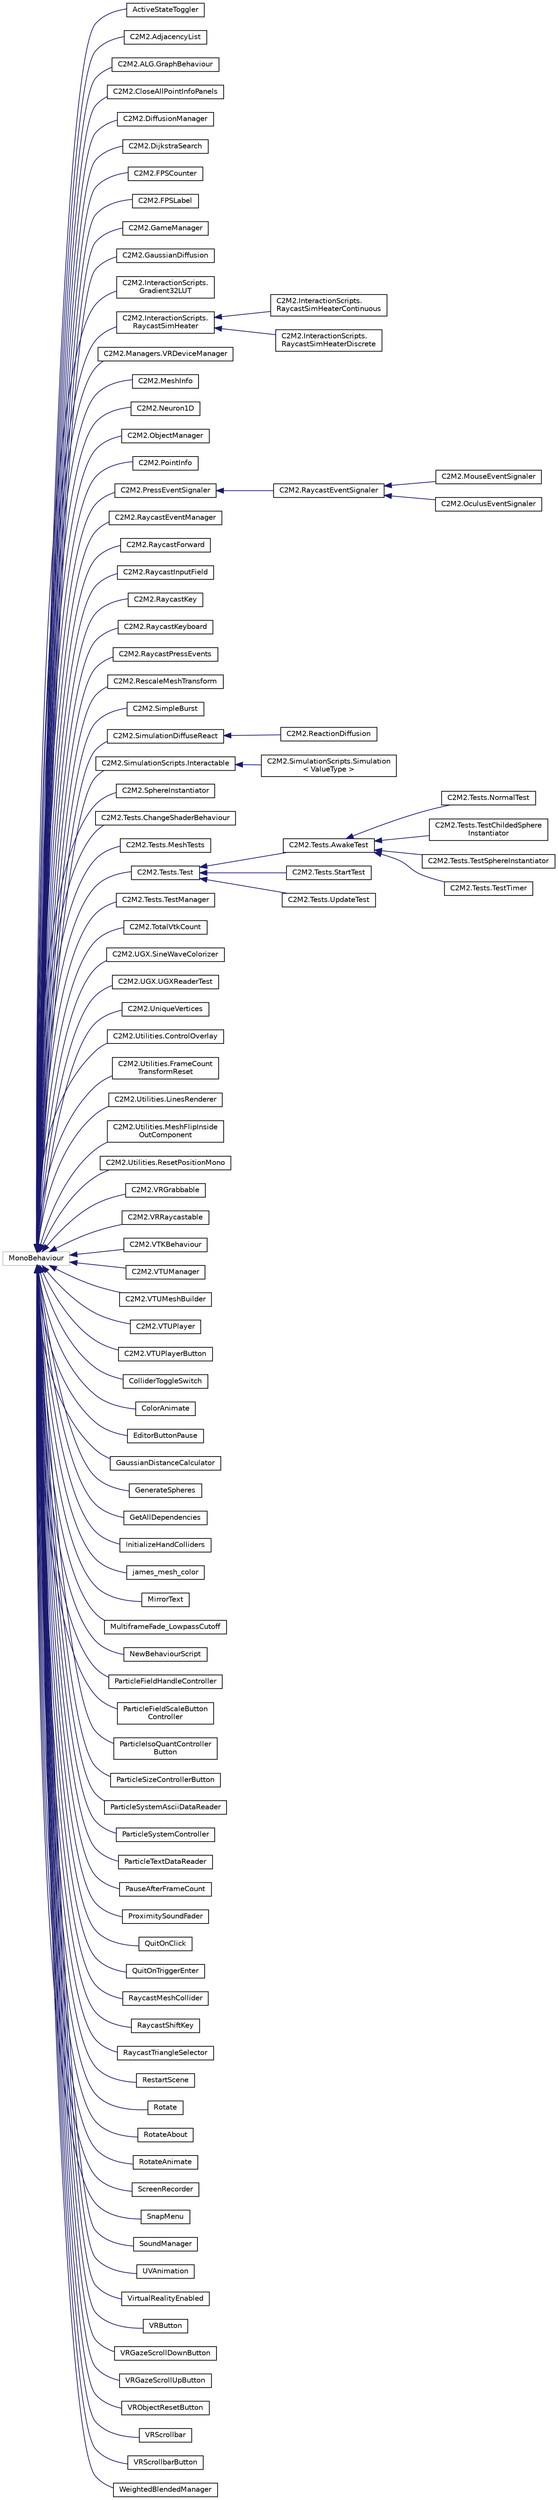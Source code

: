 digraph "Graphical Class Hierarchy"
{
 // LATEX_PDF_SIZE
  edge [fontname="Helvetica",fontsize="10",labelfontname="Helvetica",labelfontsize="10"];
  node [fontname="Helvetica",fontsize="10",shape=record];
  rankdir="LR";
  Node57 [label="MonoBehaviour",height=0.2,width=0.4,color="grey75", fillcolor="white", style="filled",tooltip=" "];
  Node57 -> Node0 [dir="back",color="midnightblue",fontsize="10",style="solid",fontname="Helvetica"];
  Node0 [label="ActiveStateToggler",height=0.2,width=0.4,color="black", fillcolor="white", style="filled",URL="$de/de3/class_active_state_toggler.html",tooltip=" "];
  Node57 -> Node59 [dir="back",color="midnightblue",fontsize="10",style="solid",fontname="Helvetica"];
  Node59 [label="C2M2.AdjacencyList",height=0.2,width=0.4,color="black", fillcolor="white", style="filled",URL="$d7/d24/class_c2_m2_1_1_adjacency_list.html",tooltip=" "];
  Node57 -> Node60 [dir="back",color="midnightblue",fontsize="10",style="solid",fontname="Helvetica"];
  Node60 [label="C2M2.ALG.GraphBehaviour",height=0.2,width=0.4,color="black", fillcolor="white", style="filled",URL="$d5/ddc/class_c2_m2_1_1_a_l_g_1_1_graph_behaviour.html",tooltip="Simple test behaviour to reorder and write out sparsity pattern of a reordered mesh"];
  Node57 -> Node61 [dir="back",color="midnightblue",fontsize="10",style="solid",fontname="Helvetica"];
  Node61 [label="C2M2.CloseAllPointInfoPanels",height=0.2,width=0.4,color="black", fillcolor="white", style="filled",URL="$d7/df5/class_c2_m2_1_1_close_all_point_info_panels.html",tooltip=" "];
  Node57 -> Node62 [dir="back",color="midnightblue",fontsize="10",style="solid",fontname="Helvetica"];
  Node62 [label="C2M2.DiffusionManager",height=0.2,width=0.4,color="black", fillcolor="white", style="filled",URL="$d4/d68/class_c2_m2_1_1_diffusion_manager.html",tooltip=" "];
  Node57 -> Node63 [dir="back",color="midnightblue",fontsize="10",style="solid",fontname="Helvetica"];
  Node63 [label="C2M2.DijkstraSearch",height=0.2,width=0.4,color="black", fillcolor="white", style="filled",URL="$d8/dbf/class_c2_m2_1_1_dijkstra_search.html",tooltip=" "];
  Node57 -> Node64 [dir="back",color="midnightblue",fontsize="10",style="solid",fontname="Helvetica"];
  Node64 [label="C2M2.FPSCounter",height=0.2,width=0.4,color="black", fillcolor="white", style="filled",URL="$de/de9/class_c2_m2_1_1_f_p_s_counter.html",tooltip=" "];
  Node57 -> Node65 [dir="back",color="midnightblue",fontsize="10",style="solid",fontname="Helvetica"];
  Node65 [label="C2M2.FPSLabel",height=0.2,width=0.4,color="black", fillcolor="white", style="filled",URL="$d3/def/class_c2_m2_1_1_f_p_s_label.html",tooltip=" "];
  Node57 -> Node66 [dir="back",color="midnightblue",fontsize="10",style="solid",fontname="Helvetica"];
  Node66 [label="C2M2.GameManager",height=0.2,width=0.4,color="black", fillcolor="white", style="filled",URL="$d1/d4e/class_c2_m2_1_1_game_manager.html",tooltip=" "];
  Node57 -> Node67 [dir="back",color="midnightblue",fontsize="10",style="solid",fontname="Helvetica"];
  Node67 [label="C2M2.GaussianDiffusion",height=0.2,width=0.4,color="black", fillcolor="white", style="filled",URL="$d8/dfb/class_c2_m2_1_1_gaussian_diffusion.html",tooltip=" "];
  Node57 -> Node68 [dir="back",color="midnightblue",fontsize="10",style="solid",fontname="Helvetica"];
  Node68 [label="C2M2.InteractionScripts.\lGradient32LUT",height=0.2,width=0.4,color="black", fillcolor="white", style="filled",URL="$dd/d96/class_c2_m2_1_1_interaction_scripts_1_1_gradient32_l_u_t.html",tooltip="Create a fast and memory-friendly lookup table of Color32's."];
  Node57 -> Node69 [dir="back",color="midnightblue",fontsize="10",style="solid",fontname="Helvetica"];
  Node69 [label="C2M2.InteractionScripts.\lRaycastSimHeater",height=0.2,width=0.4,color="black", fillcolor="white", style="filled",URL="$d6/d31/class_c2_m2_1_1_interaction_scripts_1_1_raycast_sim_heater.html",tooltip=" "];
  Node69 -> Node70 [dir="back",color="midnightblue",fontsize="10",style="solid",fontname="Helvetica"];
  Node70 [label="C2M2.InteractionScripts.\lRaycastSimHeaterContinuous",height=0.2,width=0.4,color="black", fillcolor="white", style="filled",URL="$d4/d58/class_c2_m2_1_1_interaction_scripts_1_1_raycast_sim_heater_continuous.html",tooltip=" "];
  Node69 -> Node71 [dir="back",color="midnightblue",fontsize="10",style="solid",fontname="Helvetica"];
  Node71 [label="C2M2.InteractionScripts.\lRaycastSimHeaterDiscrete",height=0.2,width=0.4,color="black", fillcolor="white", style="filled",URL="$d6/d10/class_c2_m2_1_1_interaction_scripts_1_1_raycast_sim_heater_discrete.html",tooltip=" "];
  Node57 -> Node72 [dir="back",color="midnightblue",fontsize="10",style="solid",fontname="Helvetica"];
  Node72 [label="C2M2.Managers.VRDeviceManager",height=0.2,width=0.4,color="black", fillcolor="white", style="filled",URL="$db/d55/class_c2_m2_1_1_managers_1_1_v_r_device_manager.html",tooltip="Make sure that a VR device is loaded before using OVRPlayerController. If none is loaded,..."];
  Node57 -> Node73 [dir="back",color="midnightblue",fontsize="10",style="solid",fontname="Helvetica"];
  Node73 [label="C2M2.MeshInfo",height=0.2,width=0.4,color="black", fillcolor="white", style="filled",URL="$d2/d24/class_c2_m2_1_1_mesh_info.html",tooltip="Create and store additional mesh info like an adjacency list, array of unique vertices,..."];
  Node57 -> Node74 [dir="back",color="midnightblue",fontsize="10",style="solid",fontname="Helvetica"];
  Node74 [label="C2M2.Neuron1D",height=0.2,width=0.4,color="black", fillcolor="white", style="filled",URL="$d1/dd6/class_c2_m2_1_1_neuron1_d.html",tooltip="Read in a map associating 1D neuron vertices to 3D mesh vertices."];
  Node57 -> Node75 [dir="back",color="midnightblue",fontsize="10",style="solid",fontname="Helvetica"];
  Node75 [label="C2M2.ObjectManager",height=0.2,width=0.4,color="black", fillcolor="white", style="filled",URL="$d4/dfa/class_c2_m2_1_1_object_manager.html",tooltip=" "];
  Node57 -> Node76 [dir="back",color="midnightblue",fontsize="10",style="solid",fontname="Helvetica"];
  Node76 [label="C2M2.PointInfo",height=0.2,width=0.4,color="black", fillcolor="white", style="filled",URL="$d6/dfd/class_c2_m2_1_1_point_info.html",tooltip="Store useful information about individual simulation vertices, and spawn info panels to display that ..."];
  Node57 -> Node77 [dir="back",color="midnightblue",fontsize="10",style="solid",fontname="Helvetica"];
  Node77 [label="C2M2.PressEventSignaler",height=0.2,width=0.4,color="black", fillcolor="white", style="filled",URL="$d6/d51/class_c2_m2_1_1_press_event_signaler.html",tooltip="Send press, holdPress, and endPress events based on set values of Pressed and RaycastTriggerManager"];
  Node77 -> Node78 [dir="back",color="midnightblue",fontsize="10",style="solid",fontname="Helvetica"];
  Node78 [label="C2M2.RaycastEventSignaler",height=0.2,width=0.4,color="black", fillcolor="white", style="filled",URL="$db/d3b/class_c2_m2_1_1_raycast_event_signaler.html",tooltip=" "];
  Node78 -> Node79 [dir="back",color="midnightblue",fontsize="10",style="solid",fontname="Helvetica"];
  Node79 [label="C2M2.MouseEventSignaler",height=0.2,width=0.4,color="black", fillcolor="white", style="filled",URL="$da/d9d/class_c2_m2_1_1_mouse_event_signaler.html",tooltip=" "];
  Node78 -> Node80 [dir="back",color="midnightblue",fontsize="10",style="solid",fontname="Helvetica"];
  Node80 [label="C2M2.OculusEventSignaler",height=0.2,width=0.4,color="black", fillcolor="white", style="filled",URL="$db/d5e/class_c2_m2_1_1_oculus_event_signaler.html",tooltip="Activate raycast triggers using oculus controller buttons and fingertip distance"];
  Node57 -> Node81 [dir="back",color="midnightblue",fontsize="10",style="solid",fontname="Helvetica"];
  Node81 [label="C2M2.RaycastEventManager",height=0.2,width=0.4,color="black", fillcolor="white", style="filled",URL="$d7/dcb/class_c2_m2_1_1_raycast_event_manager.html",tooltip="Attach this script to parent gameObject, create one child with one raycast trigger per child...."];
  Node57 -> Node82 [dir="back",color="midnightblue",fontsize="10",style="solid",fontname="Helvetica"];
  Node82 [label="C2M2.RaycastForward",height=0.2,width=0.4,color="black", fillcolor="white", style="filled",URL="$d2/ddc/class_c2_m2_1_1_raycast_forward.html",tooltip=" "];
  Node57 -> Node83 [dir="back",color="midnightblue",fontsize="10",style="solid",fontname="Helvetica"];
  Node83 [label="C2M2.RaycastInputField",height=0.2,width=0.4,color="black", fillcolor="white", style="filled",URL="$df/d1a/class_c2_m2_1_1_raycast_input_field.html",tooltip=" "];
  Node57 -> Node84 [dir="back",color="midnightblue",fontsize="10",style="solid",fontname="Helvetica"];
  Node84 [label="C2M2.RaycastKey",height=0.2,width=0.4,color="black", fillcolor="white", style="filled",URL="$d0/d7b/class_c2_m2_1_1_raycast_key.html",tooltip=" "];
  Node57 -> Node85 [dir="back",color="midnightblue",fontsize="10",style="solid",fontname="Helvetica"];
  Node85 [label="C2M2.RaycastKeyboard",height=0.2,width=0.4,color="black", fillcolor="white", style="filled",URL="$db/db3/class_c2_m2_1_1_raycast_keyboard.html",tooltip=" "];
  Node57 -> Node86 [dir="back",color="midnightblue",fontsize="10",style="solid",fontname="Helvetica"];
  Node86 [label="C2M2.RaycastPressEvents",height=0.2,width=0.4,color="black", fillcolor="white", style="filled",URL="$dd/dab/class_c2_m2_1_1_raycast_press_events.html",tooltip="Store custom events that the corresponding RaycastTriggerManager will invoke"];
  Node57 -> Node87 [dir="back",color="midnightblue",fontsize="10",style="solid",fontname="Helvetica"];
  Node87 [label="C2M2.RescaleMeshTransform",height=0.2,width=0.4,color="black", fillcolor="white", style="filled",URL="$de/dfc/class_c2_m2_1_1_rescale_mesh_transform.html",tooltip="Monobehaviour to allow rescaling meshes in editor"];
  Node57 -> Node88 [dir="back",color="midnightblue",fontsize="10",style="solid",fontname="Helvetica"];
  Node88 [label="C2M2.SimpleBurst",height=0.2,width=0.4,color="black", fillcolor="white", style="filled",URL="$db/da7/class_c2_m2_1_1_simple_burst.html",tooltip="Simple example of how to use BURST in Unity/C#"];
  Node57 -> Node89 [dir="back",color="midnightblue",fontsize="10",style="solid",fontname="Helvetica"];
  Node89 [label="C2M2.SimulationDiffuseReact",height=0.2,width=0.4,color="black", fillcolor="white", style="filled",URL="$d9/d81/class_c2_m2_1_1_simulation_diffuse_react.html",tooltip="Provide a general access point for information regarding a live simulation. Simulations should inheri..."];
  Node89 -> Node90 [dir="back",color="midnightblue",fontsize="10",style="solid",fontname="Helvetica"];
  Node90 [label="C2M2.ReactionDiffusion",height=0.2,width=0.4,color="black", fillcolor="white", style="filled",URL="$d0/d50/class_c2_m2_1_1_reaction_diffusion.html",tooltip="Simulate a diffusion over the surface of a given geometry"];
  Node57 -> Node91 [dir="back",color="midnightblue",fontsize="10",style="solid",fontname="Helvetica"];
  Node91 [label="C2M2.SimulationScripts.Interactable",height=0.2,width=0.4,color="black", fillcolor="white", style="filled",URL="$d5/dbb/class_c2_m2_1_1_simulation_scripts_1_1_interactable.html",tooltip="Manages interaction input to simulations"];
  Node91 -> Node92 [dir="back",color="midnightblue",fontsize="10",style="solid",fontname="Helvetica"];
  Node92 [label="C2M2.SimulationScripts.Simulation\l\< ValueType \>",height=0.2,width=0.4,color="black", fillcolor="white", style="filled",URL="$d5/dfa/class_c2_m2_1_1_simulation_scripts_1_1_simulation.html",tooltip="Provides an interface for simulations using a general data type T"];
  Node57 -> Node93 [dir="back",color="midnightblue",fontsize="10",style="solid",fontname="Helvetica"];
  Node93 [label="C2M2.SphereInstantiator",height=0.2,width=0.4,color="black", fillcolor="white", style="filled",URL="$db/d6f/class_c2_m2_1_1_sphere_instantiator.html",tooltip=" "];
  Node57 -> Node94 [dir="back",color="midnightblue",fontsize="10",style="solid",fontname="Helvetica"];
  Node94 [label="C2M2.Tests.ChangeShaderBehaviour",height=0.2,width=0.4,color="black", fillcolor="white", style="filled",URL="$dd/d95/class_c2_m2_1_1_tests_1_1_change_shader_behaviour.html",tooltip=" "];
  Node57 -> Node95 [dir="back",color="midnightblue",fontsize="10",style="solid",fontname="Helvetica"];
  Node95 [label="C2M2.Tests.MeshTests",height=0.2,width=0.4,color="black", fillcolor="white", style="filled",URL="$d3/d4a/class_c2_m2_1_1_tests_1_1_mesh_tests.html",tooltip="Behaviour can be attached to test mesh consistency"];
  Node57 -> Node96 [dir="back",color="midnightblue",fontsize="10",style="solid",fontname="Helvetica"];
  Node96 [label="C2M2.Tests.Test",height=0.2,width=0.4,color="black", fillcolor="white", style="filled",URL="$d1/d7b/class_c2_m2_1_1_tests_1_1_test.html",tooltip=" "];
  Node96 -> Node97 [dir="back",color="midnightblue",fontsize="10",style="solid",fontname="Helvetica"];
  Node97 [label="C2M2.Tests.AwakeTest",height=0.2,width=0.4,color="black", fillcolor="white", style="filled",URL="$d1/d56/class_c2_m2_1_1_tests_1_1_awake_test.html",tooltip=" "];
  Node97 -> Node98 [dir="back",color="midnightblue",fontsize="10",style="solid",fontname="Helvetica"];
  Node98 [label="C2M2.Tests.NormalTest",height=0.2,width=0.4,color="black", fillcolor="white", style="filled",URL="$d6/d31/class_c2_m2_1_1_tests_1_1_normal_test.html",tooltip=" "];
  Node97 -> Node99 [dir="back",color="midnightblue",fontsize="10",style="solid",fontname="Helvetica"];
  Node99 [label="C2M2.Tests.TestChildedSphere\lInstantiator",height=0.2,width=0.4,color="black", fillcolor="white", style="filled",URL="$d1/db9/class_c2_m2_1_1_tests_1_1_test_childed_sphere_instantiator.html",tooltip=" "];
  Node97 -> Node100 [dir="back",color="midnightblue",fontsize="10",style="solid",fontname="Helvetica"];
  Node100 [label="C2M2.Tests.TestSphereInstantiator",height=0.2,width=0.4,color="black", fillcolor="white", style="filled",URL="$dc/d1e/class_c2_m2_1_1_tests_1_1_test_sphere_instantiator.html",tooltip=" "];
  Node97 -> Node101 [dir="back",color="midnightblue",fontsize="10",style="solid",fontname="Helvetica"];
  Node101 [label="C2M2.Tests.TestTimer",height=0.2,width=0.4,color="black", fillcolor="white", style="filled",URL="$dc/d2b/class_c2_m2_1_1_tests_1_1_test_timer.html",tooltip=" "];
  Node96 -> Node102 [dir="back",color="midnightblue",fontsize="10",style="solid",fontname="Helvetica"];
  Node102 [label="C2M2.Tests.StartTest",height=0.2,width=0.4,color="black", fillcolor="white", style="filled",URL="$dc/d78/class_c2_m2_1_1_tests_1_1_start_test.html",tooltip=" "];
  Node96 -> Node103 [dir="back",color="midnightblue",fontsize="10",style="solid",fontname="Helvetica"];
  Node103 [label="C2M2.Tests.UpdateTest",height=0.2,width=0.4,color="black", fillcolor="white", style="filled",URL="$d2/df1/class_c2_m2_1_1_tests_1_1_update_test.html",tooltip=" "];
  Node57 -> Node104 [dir="back",color="midnightblue",fontsize="10",style="solid",fontname="Helvetica"];
  Node104 [label="C2M2.Tests.TestManager",height=0.2,width=0.4,color="black", fillcolor="white", style="filled",URL="$d5/d12/class_c2_m2_1_1_tests_1_1_test_manager.html",tooltip=" "];
  Node57 -> Node105 [dir="back",color="midnightblue",fontsize="10",style="solid",fontname="Helvetica"];
  Node105 [label="C2M2.TotalVtkCount",height=0.2,width=0.4,color="black", fillcolor="white", style="filled",URL="$d9/da8/class_c2_m2_1_1_total_vtk_count.html",tooltip=" "];
  Node57 -> Node106 [dir="back",color="midnightblue",fontsize="10",style="solid",fontname="Helvetica"];
  Node106 [label="C2M2.UGX.SineWaveColorizer",height=0.2,width=0.4,color="black", fillcolor="white", style="filled",URL="$d8/d3b/class_c2_m2_1_1_u_g_x_1_1_sine_wave_colorizer.html",tooltip="A simple sine wave colorizer"];
  Node57 -> Node107 [dir="back",color="midnightblue",fontsize="10",style="solid",fontname="Helvetica"];
  Node107 [label="C2M2.UGX.UGXReaderTest",height=0.2,width=0.4,color="black", fillcolor="white", style="filled",URL="$d4/db9/class_c2_m2_1_1_u_g_x_1_1_u_g_x_reader_test.html",tooltip="UGXReaderTest"];
  Node57 -> Node108 [dir="back",color="midnightblue",fontsize="10",style="solid",fontname="Helvetica"];
  Node108 [label="C2M2.UniqueVertices",height=0.2,width=0.4,color="black", fillcolor="white", style="filled",URL="$d7/d76/class_c2_m2_1_1_unique_vertices.html",tooltip="Get the unique vertices of a mesh and add invisible vertices for adjacency list"];
  Node57 -> Node109 [dir="back",color="midnightblue",fontsize="10",style="solid",fontname="Helvetica"];
  Node109 [label="C2M2.Utilities.ControlOverlay",height=0.2,width=0.4,color="black", fillcolor="white", style="filled",URL="$d3/dbe/class_c2_m2_1_1_utilities_1_1_control_overlay.html",tooltip=" "];
  Node57 -> Node110 [dir="back",color="midnightblue",fontsize="10",style="solid",fontname="Helvetica"];
  Node110 [label="C2M2.Utilities.FrameCount\lTransformReset",height=0.2,width=0.4,color="black", fillcolor="white", style="filled",URL="$df/d3d/class_c2_m2_1_1_utilities_1_1_frame_count_transform_reset.html",tooltip="This resets the position, rotation of the object it's attached to at \"startFrame\"."];
  Node57 -> Node111 [dir="back",color="midnightblue",fontsize="10",style="solid",fontname="Helvetica"];
  Node111 [label="C2M2.Utilities.LinesRenderer",height=0.2,width=0.4,color="black", fillcolor="white", style="filled",URL="$df/da4/class_c2_m2_1_1_utilities_1_1_lines_renderer.html",tooltip="Draw a series of disjointed lines given a list of edges using the native LineRenderer class"];
  Node57 -> Node112 [dir="back",color="midnightblue",fontsize="10",style="solid",fontname="Helvetica"];
  Node112 [label="C2M2.Utilities.MeshFlipInside\lOutComponent",height=0.2,width=0.4,color="black", fillcolor="white", style="filled",URL="$da/df5/class_c2_m2_1_1_utilities_1_1_mesh_flip_inside_out_component.html",tooltip=" "];
  Node57 -> Node113 [dir="back",color="midnightblue",fontsize="10",style="solid",fontname="Helvetica"];
  Node113 [label="C2M2.Utilities.ResetPositionMono",height=0.2,width=0.4,color="black", fillcolor="white", style="filled",URL="$d0/d5c/class_c2_m2_1_1_utilities_1_1_reset_position_mono.html",tooltip=" "];
  Node57 -> Node114 [dir="back",color="midnightblue",fontsize="10",style="solid",fontname="Helvetica"];
  Node114 [label="C2M2.VRGrabbable",height=0.2,width=0.4,color="black", fillcolor="white", style="filled",URL="$d5/d80/class_c2_m2_1_1_v_r_grabbable.html",tooltip="Add Rigidbody, Collider, and OVRGrabbable to object"];
  Node57 -> Node115 [dir="back",color="midnightblue",fontsize="10",style="solid",fontname="Helvetica"];
  Node115 [label="C2M2.VRRaycastable",height=0.2,width=0.4,color="black", fillcolor="white", style="filled",URL="$de/df6/class_c2_m2_1_1_v_r_raycastable.html",tooltip=" "];
  Node57 -> Node116 [dir="back",color="midnightblue",fontsize="10",style="solid",fontname="Helvetica"];
  Node116 [label="C2M2.VTKBehaviour",height=0.2,width=0.4,color="black", fillcolor="white", style="filled",URL="$d2/da1/class_c2_m2_1_1_v_t_k_behaviour.html",tooltip="VTKBehaviour implements methods to visualize VTK data within Unity"];
  Node57 -> Node117 [dir="back",color="midnightblue",fontsize="10",style="solid",fontname="Helvetica"];
  Node117 [label="C2M2.VTUManager",height=0.2,width=0.4,color="black", fillcolor="white", style="filled",URL="$d4/d96/class_c2_m2_1_1_v_t_u_manager.html",tooltip=" "];
  Node57 -> Node118 [dir="back",color="midnightblue",fontsize="10",style="solid",fontname="Helvetica"];
  Node118 [label="C2M2.VTUMeshBuilder",height=0.2,width=0.4,color="black", fillcolor="white", style="filled",URL="$da/d4f/class_c2_m2_1_1_v_t_u_mesh_builder.html",tooltip=" "];
  Node57 -> Node119 [dir="back",color="midnightblue",fontsize="10",style="solid",fontname="Helvetica"];
  Node119 [label="C2M2.VTUPlayer",height=0.2,width=0.4,color="black", fillcolor="white", style="filled",URL="$d8/dcf/class_c2_m2_1_1_v_t_u_player.html",tooltip=" "];
  Node57 -> Node120 [dir="back",color="midnightblue",fontsize="10",style="solid",fontname="Helvetica"];
  Node120 [label="C2M2.VTUPlayerButton",height=0.2,width=0.4,color="black", fillcolor="white", style="filled",URL="$dc/d18/class_c2_m2_1_1_v_t_u_player_button.html",tooltip=" "];
  Node57 -> Node121 [dir="back",color="midnightblue",fontsize="10",style="solid",fontname="Helvetica"];
  Node121 [label="ColliderToggleSwitch",height=0.2,width=0.4,color="black", fillcolor="white", style="filled",URL="$d7/d2f/class_collider_toggle_switch.html",tooltip=" "];
  Node57 -> Node122 [dir="back",color="midnightblue",fontsize="10",style="solid",fontname="Helvetica"];
  Node122 [label="ColorAnimate",height=0.2,width=0.4,color="black", fillcolor="white", style="filled",URL="$d6/da7/class_color_animate.html",tooltip=" "];
  Node57 -> Node123 [dir="back",color="midnightblue",fontsize="10",style="solid",fontname="Helvetica"];
  Node123 [label="EditorButtonPause",height=0.2,width=0.4,color="black", fillcolor="white", style="filled",URL="$d2/d04/class_editor_button_pause.html",tooltip=" "];
  Node57 -> Node124 [dir="back",color="midnightblue",fontsize="10",style="solid",fontname="Helvetica"];
  Node124 [label="GaussianDistanceCalculator",height=0.2,width=0.4,color="black", fillcolor="white", style="filled",URL="$d1/d73/class_gaussian_distance_calculator.html",tooltip="Find Gaussian curve values in 3D space at a given distance from origin"];
  Node57 -> Node125 [dir="back",color="midnightblue",fontsize="10",style="solid",fontname="Helvetica"];
  Node125 [label="GenerateSpheres",height=0.2,width=0.4,color="black", fillcolor="white", style="filled",URL="$d8/d49/class_generate_spheres.html",tooltip=" "];
  Node57 -> Node126 [dir="back",color="midnightblue",fontsize="10",style="solid",fontname="Helvetica"];
  Node126 [label="GetAllDependencies",height=0.2,width=0.4,color="black", fillcolor="white", style="filled",URL="$dd/d9b/class_get_all_dependencies.html",tooltip=" "];
  Node57 -> Node127 [dir="back",color="midnightblue",fontsize="10",style="solid",fontname="Helvetica"];
  Node127 [label="InitializeHandColliders",height=0.2,width=0.4,color="black", fillcolor="white", style="filled",URL="$dd/dcc/class_initialize_hand_colliders.html",tooltip=" "];
  Node57 -> Node128 [dir="back",color="midnightblue",fontsize="10",style="solid",fontname="Helvetica"];
  Node128 [label="james_mesh_color",height=0.2,width=0.4,color="black", fillcolor="white", style="filled",URL="$d0/d06/classjames__mesh__color.html",tooltip=" "];
  Node57 -> Node129 [dir="back",color="midnightblue",fontsize="10",style="solid",fontname="Helvetica"];
  Node129 [label="MirrorText",height=0.2,width=0.4,color="black", fillcolor="white", style="filled",URL="$da/d94/class_mirror_text.html",tooltip=" "];
  Node57 -> Node130 [dir="back",color="midnightblue",fontsize="10",style="solid",fontname="Helvetica"];
  Node130 [label="MultiframeFade_LowpassCutoff",height=0.2,width=0.4,color="black", fillcolor="white", style="filled",URL="$dd/d86/class_multiframe_fade___lowpass_cutoff.html",tooltip=" "];
  Node57 -> Node131 [dir="back",color="midnightblue",fontsize="10",style="solid",fontname="Helvetica"];
  Node131 [label="NewBehaviourScript",height=0.2,width=0.4,color="black", fillcolor="white", style="filled",URL="$da/d4c/class_new_behaviour_script.html",tooltip=" "];
  Node57 -> Node132 [dir="back",color="midnightblue",fontsize="10",style="solid",fontname="Helvetica"];
  Node132 [label="ParticleFieldHandleController",height=0.2,width=0.4,color="black", fillcolor="white", style="filled",URL="$d1/dfa/class_particle_field_handle_controller.html",tooltip=" "];
  Node57 -> Node133 [dir="back",color="midnightblue",fontsize="10",style="solid",fontname="Helvetica"];
  Node133 [label="ParticleFieldScaleButton\lController",height=0.2,width=0.4,color="black", fillcolor="white", style="filled",URL="$d2/ddc/class_particle_field_scale_button_controller.html",tooltip=" "];
  Node57 -> Node134 [dir="back",color="midnightblue",fontsize="10",style="solid",fontname="Helvetica"];
  Node134 [label="ParticleIsoQuantController\lButton",height=0.2,width=0.4,color="black", fillcolor="white", style="filled",URL="$d9/dab/class_particle_iso_quant_controller_button.html",tooltip=" "];
  Node57 -> Node135 [dir="back",color="midnightblue",fontsize="10",style="solid",fontname="Helvetica"];
  Node135 [label="ParticleSizeControllerButton",height=0.2,width=0.4,color="black", fillcolor="white", style="filled",URL="$db/d35/class_particle_size_controller_button.html",tooltip=" "];
  Node57 -> Node136 [dir="back",color="midnightblue",fontsize="10",style="solid",fontname="Helvetica"];
  Node136 [label="ParticleSystemAsciiDataReader",height=0.2,width=0.4,color="black", fillcolor="white", style="filled",URL="$df/dec/class_particle_system_ascii_data_reader.html",tooltip=" "];
  Node57 -> Node137 [dir="back",color="midnightblue",fontsize="10",style="solid",fontname="Helvetica"];
  Node137 [label="ParticleSystemController",height=0.2,width=0.4,color="black", fillcolor="white", style="filled",URL="$d6/dbe/class_particle_system_controller.html",tooltip=" "];
  Node57 -> Node138 [dir="back",color="midnightblue",fontsize="10",style="solid",fontname="Helvetica"];
  Node138 [label="ParticleTextDataReader",height=0.2,width=0.4,color="black", fillcolor="white", style="filled",URL="$de/d70/class_particle_text_data_reader.html",tooltip=" "];
  Node57 -> Node139 [dir="back",color="midnightblue",fontsize="10",style="solid",fontname="Helvetica"];
  Node139 [label="PauseAfterFrameCount",height=0.2,width=0.4,color="black", fillcolor="white", style="filled",URL="$d4/d67/class_pause_after_frame_count.html",tooltip=" "];
  Node57 -> Node140 [dir="back",color="midnightblue",fontsize="10",style="solid",fontname="Helvetica"];
  Node140 [label="ProximitySoundFader",height=0.2,width=0.4,color="black", fillcolor="white", style="filled",URL="$dc/d91/class_proximity_sound_fader.html",tooltip=" "];
  Node57 -> Node141 [dir="back",color="midnightblue",fontsize="10",style="solid",fontname="Helvetica"];
  Node141 [label="QuitOnClick",height=0.2,width=0.4,color="black", fillcolor="white", style="filled",URL="$d6/d10/class_quit_on_click.html",tooltip=" "];
  Node57 -> Node142 [dir="back",color="midnightblue",fontsize="10",style="solid",fontname="Helvetica"];
  Node142 [label="QuitOnTriggerEnter",height=0.2,width=0.4,color="black", fillcolor="white", style="filled",URL="$d1/d98/class_quit_on_trigger_enter.html",tooltip=" "];
  Node57 -> Node143 [dir="back",color="midnightblue",fontsize="10",style="solid",fontname="Helvetica"];
  Node143 [label="RaycastMeshCollider",height=0.2,width=0.4,color="black", fillcolor="white", style="filled",URL="$dc/df1/class_raycast_mesh_collider.html",tooltip="Instantiate the Raycastee prefab and create a mesh collider on it"];
  Node57 -> Node144 [dir="back",color="midnightblue",fontsize="10",style="solid",fontname="Helvetica"];
  Node144 [label="RaycastShiftKey",height=0.2,width=0.4,color="black", fillcolor="white", style="filled",URL="$d4/dfc/class_raycast_shift_key.html",tooltip=" "];
  Node57 -> Node145 [dir="back",color="midnightblue",fontsize="10",style="solid",fontname="Helvetica"];
  Node145 [label="RaycastTriangleSelector",height=0.2,width=0.4,color="black", fillcolor="white", style="filled",URL="$db/d9a/class_raycast_triangle_selector.html",tooltip="Color a mesh's triangles as you raycast to it"];
  Node57 -> Node146 [dir="back",color="midnightblue",fontsize="10",style="solid",fontname="Helvetica"];
  Node146 [label="RestartScene",height=0.2,width=0.4,color="black", fillcolor="white", style="filled",URL="$d3/dfc/class_restart_scene.html",tooltip=" "];
  Node57 -> Node147 [dir="back",color="midnightblue",fontsize="10",style="solid",fontname="Helvetica"];
  Node147 [label="Rotate",height=0.2,width=0.4,color="black", fillcolor="white", style="filled",URL="$d5/de4/class_rotate.html",tooltip=" "];
  Node57 -> Node148 [dir="back",color="midnightblue",fontsize="10",style="solid",fontname="Helvetica"];
  Node148 [label="RotateAbout",height=0.2,width=0.4,color="black", fillcolor="white", style="filled",URL="$de/d10/class_rotate_about.html",tooltip=" "];
  Node57 -> Node149 [dir="back",color="midnightblue",fontsize="10",style="solid",fontname="Helvetica"];
  Node149 [label="RotateAnimate",height=0.2,width=0.4,color="black", fillcolor="white", style="filled",URL="$d5/d4c/class_rotate_animate.html",tooltip=" "];
  Node57 -> Node150 [dir="back",color="midnightblue",fontsize="10",style="solid",fontname="Helvetica"];
  Node150 [label="ScreenRecorder",height=0.2,width=0.4,color="black", fillcolor="white", style="filled",URL="$d6/daa/class_screen_recorder.html",tooltip=" "];
  Node57 -> Node151 [dir="back",color="midnightblue",fontsize="10",style="solid",fontname="Helvetica"];
  Node151 [label="SnapMenu",height=0.2,width=0.4,color="black", fillcolor="white", style="filled",URL="$df/d7f/class_snap_menu.html",tooltip=" "];
  Node57 -> Node152 [dir="back",color="midnightblue",fontsize="10",style="solid",fontname="Helvetica"];
  Node152 [label="SoundManager",height=0.2,width=0.4,color="black", fillcolor="white", style="filled",URL="$d5/dd9/class_sound_manager.html",tooltip=" "];
  Node57 -> Node153 [dir="back",color="midnightblue",fontsize="10",style="solid",fontname="Helvetica"];
  Node153 [label="UVAnimation",height=0.2,width=0.4,color="black", fillcolor="white", style="filled",URL="$d5/dc4/class_u_v_animation.html",tooltip=" "];
  Node57 -> Node154 [dir="back",color="midnightblue",fontsize="10",style="solid",fontname="Helvetica"];
  Node154 [label="VirtualRealityEnabled",height=0.2,width=0.4,color="black", fillcolor="white", style="filled",URL="$d1/d09/class_virtual_reality_enabled.html",tooltip=" "];
  Node57 -> Node155 [dir="back",color="midnightblue",fontsize="10",style="solid",fontname="Helvetica"];
  Node155 [label="VRButton",height=0.2,width=0.4,color="black", fillcolor="white", style="filled",URL="$d1/d54/class_v_r_button.html",tooltip="If an object enters this button's trigger collider, and if that object is marked as the index finger,..."];
  Node57 -> Node156 [dir="back",color="midnightblue",fontsize="10",style="solid",fontname="Helvetica"];
  Node156 [label="VRGazeScrollDownButton",height=0.2,width=0.4,color="black", fillcolor="white", style="filled",URL="$dd/df5/class_v_r_gaze_scroll_down_button.html",tooltip=" "];
  Node57 -> Node157 [dir="back",color="midnightblue",fontsize="10",style="solid",fontname="Helvetica"];
  Node157 [label="VRGazeScrollUpButton",height=0.2,width=0.4,color="black", fillcolor="white", style="filled",URL="$d1/d90/class_v_r_gaze_scroll_up_button.html",tooltip=" "];
  Node57 -> Node158 [dir="back",color="midnightblue",fontsize="10",style="solid",fontname="Helvetica"];
  Node158 [label="VRObjectResetButton",height=0.2,width=0.4,color="black", fillcolor="white", style="filled",URL="$dc/d89/class_v_r_object_reset_button.html",tooltip=" "];
  Node57 -> Node159 [dir="back",color="midnightblue",fontsize="10",style="solid",fontname="Helvetica"];
  Node159 [label="VRScrollbar",height=0.2,width=0.4,color="black", fillcolor="white", style="filled",URL="$d1/d86/class_v_r_scrollbar.html",tooltip=" "];
  Node57 -> Node160 [dir="back",color="midnightblue",fontsize="10",style="solid",fontname="Helvetica"];
  Node160 [label="VRScrollbarButton",height=0.2,width=0.4,color="black", fillcolor="white", style="filled",URL="$d3/d4d/class_v_r_scrollbar_button.html",tooltip=" "];
  Node57 -> Node161 [dir="back",color="midnightblue",fontsize="10",style="solid",fontname="Helvetica"];
  Node161 [label="WeightedBlendedManager",height=0.2,width=0.4,color="black", fillcolor="white", style="filled",URL="$d2/d3b/class_weighted_blended_manager.html",tooltip=" "];
}
